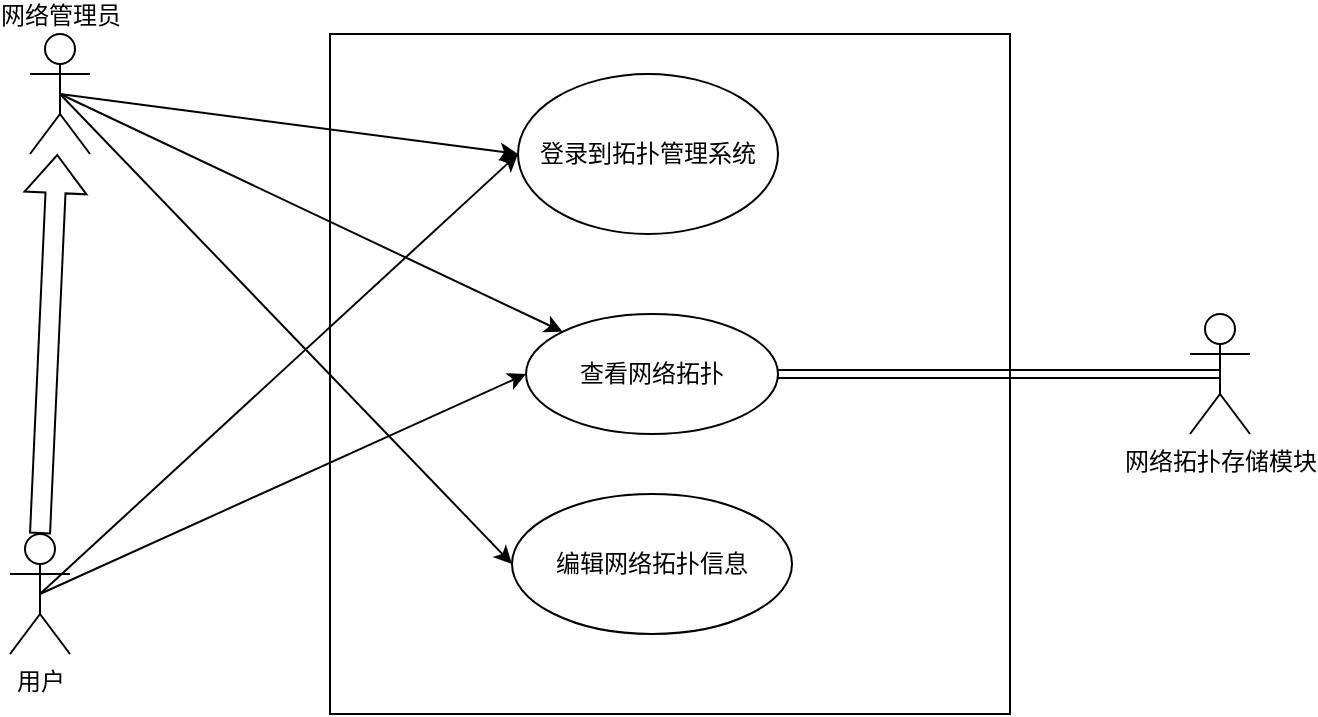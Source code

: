 <mxfile version="14.2.6" type="github"><diagram id="tWP9Rw3xTnMQ_ftqMpEE" name="Page-1"><mxGraphModel dx="782" dy="381" grid="1" gridSize="10" guides="1" tooltips="1" connect="1" arrows="1" fold="1" page="1" pageScale="1" pageWidth="827" pageHeight="1169" math="0" shadow="0"><root><mxCell id="0"/><mxCell id="1" parent="0"/><mxCell id="w4nUfchofY7mspUqqyPU-3" value="" style="whiteSpace=wrap;html=1;aspect=fixed;" vertex="1" parent="1"><mxGeometry x="190" y="50" width="340" height="340" as="geometry"/></mxCell><mxCell id="w4nUfchofY7mspUqqyPU-4" value="登录到拓扑管理系统" style="ellipse;whiteSpace=wrap;html=1;" vertex="1" parent="1"><mxGeometry x="284" y="70" width="130" height="80" as="geometry"/></mxCell><mxCell id="w4nUfchofY7mspUqqyPU-14" style="edgeStyle=none;rounded=0;orthogonalLoop=1;jettySize=auto;html=1;exitX=0.5;exitY=0.5;exitDx=0;exitDy=0;exitPerimeter=0;" edge="1" parent="1" source="w4nUfchofY7mspUqqyPU-11" target="w4nUfchofY7mspUqqyPU-13"><mxGeometry relative="1" as="geometry"/></mxCell><mxCell id="w4nUfchofY7mspUqqyPU-15" style="edgeStyle=none;rounded=0;orthogonalLoop=1;jettySize=auto;html=1;exitX=0.5;exitY=0.5;exitDx=0;exitDy=0;exitPerimeter=0;entryX=0;entryY=0.5;entryDx=0;entryDy=0;" edge="1" parent="1" source="w4nUfchofY7mspUqqyPU-11" target="w4nUfchofY7mspUqqyPU-4"><mxGeometry relative="1" as="geometry"/></mxCell><mxCell id="w4nUfchofY7mspUqqyPU-21" style="edgeStyle=none;rounded=0;orthogonalLoop=1;jettySize=auto;html=1;exitX=0.5;exitY=0.5;exitDx=0;exitDy=0;exitPerimeter=0;entryX=0;entryY=0.5;entryDx=0;entryDy=0;labelPosition=center;verticalLabelPosition=top;align=center;verticalAlign=bottom;" edge="1" parent="1" source="w4nUfchofY7mspUqqyPU-11" target="w4nUfchofY7mspUqqyPU-20"><mxGeometry relative="1" as="geometry"/></mxCell><mxCell id="w4nUfchofY7mspUqqyPU-11" value="网络管理员" style="shape=umlActor;verticalLabelPosition=top;verticalAlign=bottom;html=1;labelPosition=center;align=center;" vertex="1" parent="1"><mxGeometry x="40" y="50" width="30" height="60" as="geometry"/></mxCell><mxCell id="w4nUfchofY7mspUqqyPU-13" value="查看网络拓扑" style="ellipse;whiteSpace=wrap;html=1;" vertex="1" parent="1"><mxGeometry x="288" y="190" width="126" height="60" as="geometry"/></mxCell><mxCell id="w4nUfchofY7mspUqqyPU-18" style="edgeStyle=none;rounded=0;orthogonalLoop=1;jettySize=auto;html=1;exitX=0.5;exitY=0.5;exitDx=0;exitDy=0;exitPerimeter=0;entryX=1;entryY=0.5;entryDx=0;entryDy=0;shape=link;" edge="1" parent="1" source="w4nUfchofY7mspUqqyPU-16" target="w4nUfchofY7mspUqqyPU-13"><mxGeometry relative="1" as="geometry"/></mxCell><mxCell id="w4nUfchofY7mspUqqyPU-16" value="网络拓扑存储模块" style="shape=umlActor;verticalLabelPosition=bottom;verticalAlign=top;html=1;" vertex="1" parent="1"><mxGeometry x="620" y="190" width="30" height="60" as="geometry"/></mxCell><mxCell id="w4nUfchofY7mspUqqyPU-20" value="编辑网络拓扑信息" style="ellipse;whiteSpace=wrap;html=1;" vertex="1" parent="1"><mxGeometry x="281" y="280" width="140" height="70" as="geometry"/></mxCell><mxCell id="w4nUfchofY7mspUqqyPU-23" style="edgeStyle=none;rounded=0;orthogonalLoop=1;jettySize=auto;html=1;exitX=0.5;exitY=0.5;exitDx=0;exitDy=0;exitPerimeter=0;entryX=0;entryY=0.5;entryDx=0;entryDy=0;" edge="1" parent="1" source="w4nUfchofY7mspUqqyPU-22" target="w4nUfchofY7mspUqqyPU-4"><mxGeometry relative="1" as="geometry"/></mxCell><mxCell id="w4nUfchofY7mspUqqyPU-24" style="edgeStyle=none;rounded=0;orthogonalLoop=1;jettySize=auto;html=1;exitX=0.5;exitY=0.5;exitDx=0;exitDy=0;exitPerimeter=0;entryX=0;entryY=0.5;entryDx=0;entryDy=0;" edge="1" parent="1" source="w4nUfchofY7mspUqqyPU-22" target="w4nUfchofY7mspUqqyPU-13"><mxGeometry relative="1" as="geometry"/></mxCell><mxCell id="w4nUfchofY7mspUqqyPU-26" style="edgeStyle=none;shape=flexArrow;rounded=0;orthogonalLoop=1;jettySize=auto;html=1;exitX=0.5;exitY=0;exitDx=0;exitDy=0;exitPerimeter=0;" edge="1" parent="1" source="w4nUfchofY7mspUqqyPU-22" target="w4nUfchofY7mspUqqyPU-11"><mxGeometry relative="1" as="geometry"/></mxCell><mxCell id="w4nUfchofY7mspUqqyPU-22" value="用户" style="shape=umlActor;verticalLabelPosition=bottom;verticalAlign=top;html=1;" vertex="1" parent="1"><mxGeometry x="30" y="300" width="30" height="60" as="geometry"/></mxCell></root></mxGraphModel></diagram></mxfile>
